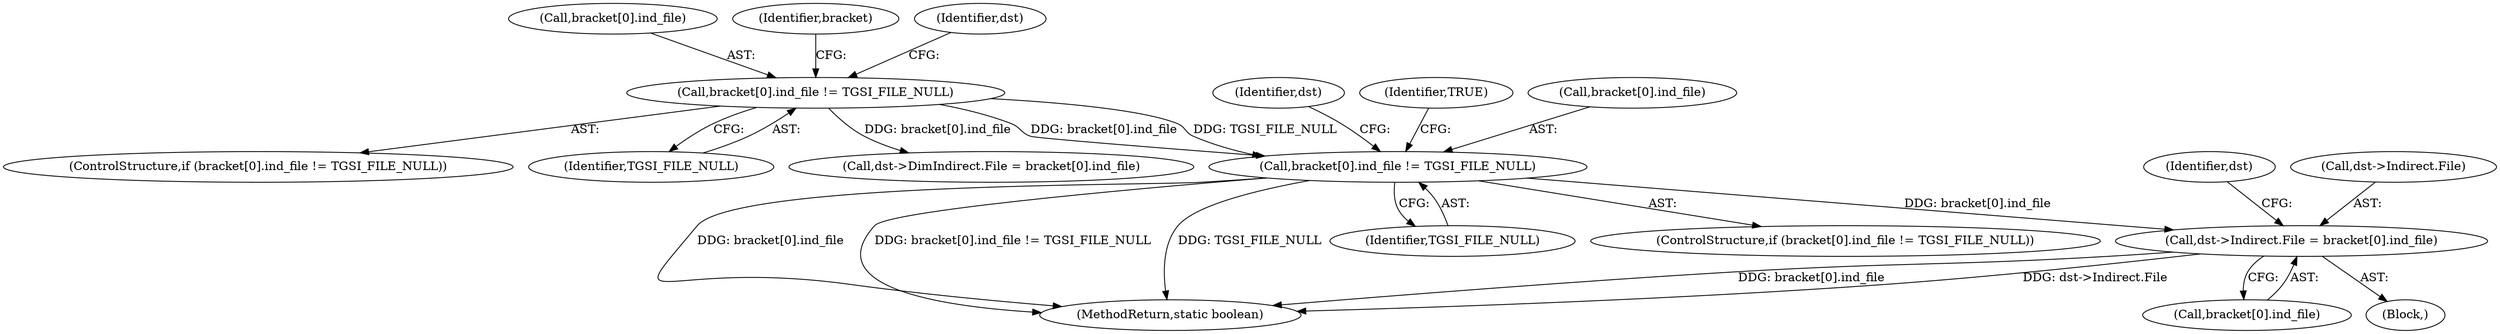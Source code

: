 digraph "0_virglrenderer_e534b51ca3c3cd25f3990589932a9ed711c59b27@array" {
"1001637" [label="(Call,dst->Indirect.File = bracket[0].ind_file)"];
"1001622" [label="(Call,bracket[0].ind_file != TGSI_FILE_NULL)"];
"1001537" [label="(Call,bracket[0].ind_file != TGSI_FILE_NULL)"];
"1001543" [label="(Identifier,TGSI_FILE_NULL)"];
"1001643" [label="(Call,bracket[0].ind_file)"];
"1001622" [label="(Call,bracket[0].ind_file != TGSI_FILE_NULL)"];
"1001621" [label="(ControlStructure,if (bracket[0].ind_file != TGSI_FILE_NULL))"];
"1001552" [label="(Call,dst->DimIndirect.File = bracket[0].ind_file)"];
"1001637" [label="(Call,dst->Indirect.File = bracket[0].ind_file)"];
"1001651" [label="(Identifier,dst)"];
"1001536" [label="(ControlStructure,if (bracket[0].ind_file != TGSI_FILE_NULL))"];
"1001538" [label="(Call,bracket[0].ind_file)"];
"1001598" [label="(Identifier,bracket)"];
"1004167" [label="(MethodReturn,static boolean)"];
"1001537" [label="(Call,bracket[0].ind_file != TGSI_FILE_NULL)"];
"1001638" [label="(Call,dst->Indirect.File)"];
"1001629" [label="(Block,)"];
"1001628" [label="(Identifier,TGSI_FILE_NULL)"];
"1001633" [label="(Identifier,dst)"];
"1001682" [label="(Identifier,TRUE)"];
"1001548" [label="(Identifier,dst)"];
"1001623" [label="(Call,bracket[0].ind_file)"];
"1001637" -> "1001629"  [label="AST: "];
"1001637" -> "1001643"  [label="CFG: "];
"1001638" -> "1001637"  [label="AST: "];
"1001643" -> "1001637"  [label="AST: "];
"1001651" -> "1001637"  [label="CFG: "];
"1001637" -> "1004167"  [label="DDG: bracket[0].ind_file"];
"1001637" -> "1004167"  [label="DDG: dst->Indirect.File"];
"1001622" -> "1001637"  [label="DDG: bracket[0].ind_file"];
"1001622" -> "1001621"  [label="AST: "];
"1001622" -> "1001628"  [label="CFG: "];
"1001623" -> "1001622"  [label="AST: "];
"1001628" -> "1001622"  [label="AST: "];
"1001633" -> "1001622"  [label="CFG: "];
"1001682" -> "1001622"  [label="CFG: "];
"1001622" -> "1004167"  [label="DDG: bracket[0].ind_file"];
"1001622" -> "1004167"  [label="DDG: bracket[0].ind_file != TGSI_FILE_NULL"];
"1001622" -> "1004167"  [label="DDG: TGSI_FILE_NULL"];
"1001537" -> "1001622"  [label="DDG: bracket[0].ind_file"];
"1001537" -> "1001622"  [label="DDG: TGSI_FILE_NULL"];
"1001537" -> "1001536"  [label="AST: "];
"1001537" -> "1001543"  [label="CFG: "];
"1001538" -> "1001537"  [label="AST: "];
"1001543" -> "1001537"  [label="AST: "];
"1001548" -> "1001537"  [label="CFG: "];
"1001598" -> "1001537"  [label="CFG: "];
"1001537" -> "1001552"  [label="DDG: bracket[0].ind_file"];
}
